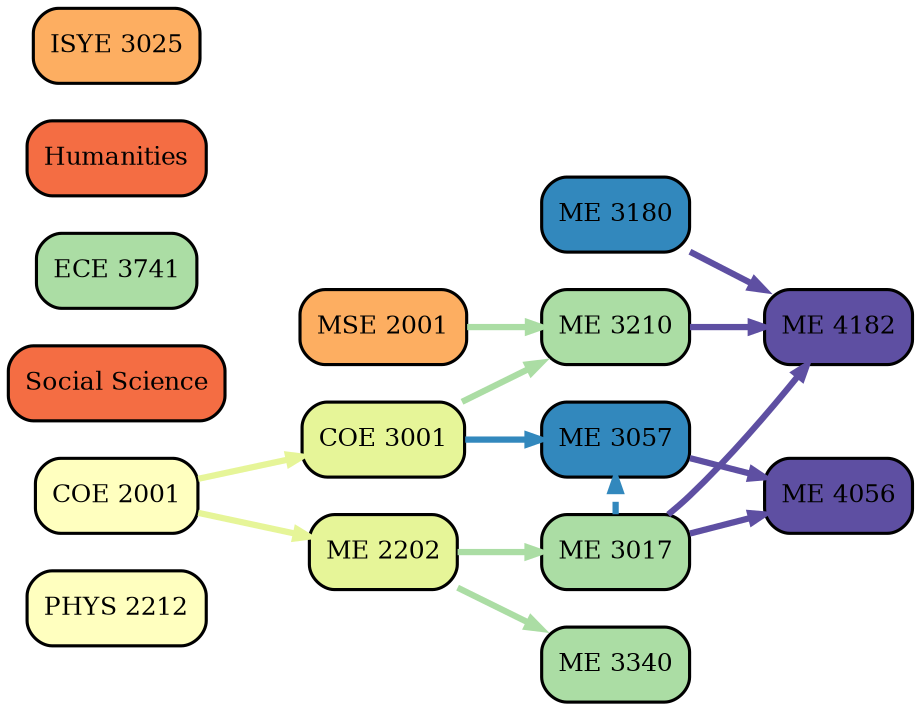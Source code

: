 digraph Curriculum {
	node [color=black colorscheme=spectral11 fontsize=12 penwidth=1.5 shape=box style="rounded, filled, radial"]
	edge [arrowsize=0.65 colorscheme=spectral11 penwidth=3]
	rankdir=LR
	"PHYS 2212" [fillcolor=6]
	"MSE 2001" [fillcolor=4]
	"COE 2001" [fillcolor=6]
	"ME 2202" [fillcolor=7]
	"COE 2001" -> "ME 2202" [color=7 style=solid]
	"Social Science" [fillcolor=3]
	"ECE 3741" [fillcolor=8]
	"COE 3001" [fillcolor=7]
	"COE 2001" -> "COE 3001" [color=7 style=solid]
	"ME 3340" [fillcolor=8]
	"ME 2202" -> "ME 3340" [color=8 style=solid]
	Humanities [fillcolor=3]
	"ME 3017" [fillcolor=8]
	"ME 2202" -> "ME 3017" [color=8 style=solid]
	"ME 3057" [fillcolor=10]
	"COE 3001" -> "ME 3057" [color=10 style=solid]
	"ME 3017" -> "ME 3057" [color=10 constraint=false style=dashed]
	"ISYE 3025" [fillcolor=4]
	"ME 3180" [fillcolor=10]
	"ME 3210" [fillcolor=8]
	"MSE 2001" -> "ME 3210" [color=8 style=solid]
	"COE 3001" -> "ME 3210" [color=8 style=solid]
	"ME 4056" [fillcolor=11]
	"ME 3057" -> "ME 4056" [color=11 style=solid]
	"ME 3017" -> "ME 4056" [color=11 style=solid]
	"ME 4182" [fillcolor=11]
	"ME 3210" -> "ME 4182" [color=11 style=solid]
	"ME 3180" -> "ME 4182" [color=11 style=solid]
	"ME 3017" -> "ME 4182" [color=11 style=solid]
}
